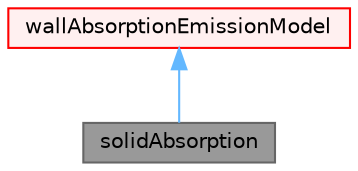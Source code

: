 digraph "solidAbsorption"
{
 // LATEX_PDF_SIZE
  bgcolor="transparent";
  edge [fontname=Helvetica,fontsize=10,labelfontname=Helvetica,labelfontsize=10];
  node [fontname=Helvetica,fontsize=10,shape=box,height=0.2,width=0.4];
  Node1 [id="Node000001",label="solidAbsorption",height=0.2,width=0.4,color="gray40", fillcolor="grey60", style="filled", fontcolor="black",tooltip="Radiation absorptivity-emissivity model to be used on walls on inter-region patches when the solid op..."];
  Node2 -> Node1 [id="edge1_Node000001_Node000002",dir="back",color="steelblue1",style="solid",tooltip=" "];
  Node2 [id="Node000002",label="wallAbsorptionEmissionModel",height=0.2,width=0.4,color="red", fillcolor="#FFF0F0", style="filled",URL="$classFoam_1_1radiation_1_1wallAbsorptionEmissionModel.html",tooltip="Based class for wall absorption emission models."];
}
